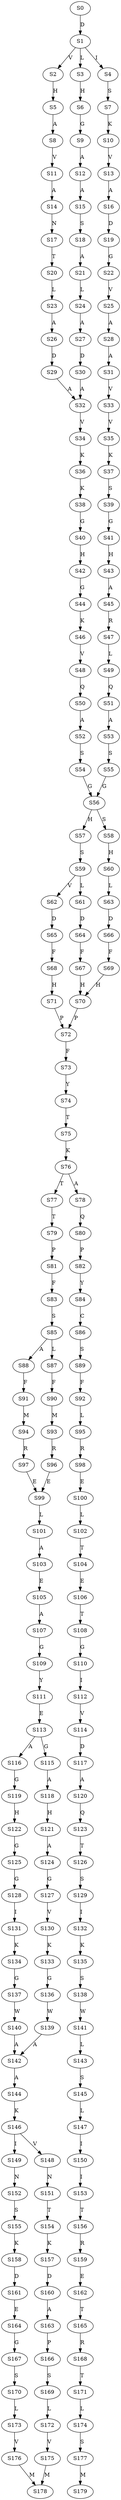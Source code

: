 strict digraph  {
	S0 -> S1 [ label = D ];
	S1 -> S2 [ label = V ];
	S1 -> S3 [ label = L ];
	S1 -> S4 [ label = I ];
	S2 -> S5 [ label = H ];
	S3 -> S6 [ label = H ];
	S4 -> S7 [ label = S ];
	S5 -> S8 [ label = A ];
	S6 -> S9 [ label = G ];
	S7 -> S10 [ label = K ];
	S8 -> S11 [ label = V ];
	S9 -> S12 [ label = A ];
	S10 -> S13 [ label = V ];
	S11 -> S14 [ label = A ];
	S12 -> S15 [ label = A ];
	S13 -> S16 [ label = A ];
	S14 -> S17 [ label = N ];
	S15 -> S18 [ label = S ];
	S16 -> S19 [ label = D ];
	S17 -> S20 [ label = T ];
	S18 -> S21 [ label = A ];
	S19 -> S22 [ label = G ];
	S20 -> S23 [ label = L ];
	S21 -> S24 [ label = L ];
	S22 -> S25 [ label = V ];
	S23 -> S26 [ label = A ];
	S24 -> S27 [ label = A ];
	S25 -> S28 [ label = A ];
	S26 -> S29 [ label = D ];
	S27 -> S30 [ label = D ];
	S28 -> S31 [ label = A ];
	S29 -> S32 [ label = A ];
	S30 -> S32 [ label = A ];
	S31 -> S33 [ label = V ];
	S32 -> S34 [ label = V ];
	S33 -> S35 [ label = V ];
	S34 -> S36 [ label = K ];
	S35 -> S37 [ label = K ];
	S36 -> S38 [ label = K ];
	S37 -> S39 [ label = S ];
	S38 -> S40 [ label = G ];
	S39 -> S41 [ label = G ];
	S40 -> S42 [ label = H ];
	S41 -> S43 [ label = H ];
	S42 -> S44 [ label = G ];
	S43 -> S45 [ label = A ];
	S44 -> S46 [ label = K ];
	S45 -> S47 [ label = R ];
	S46 -> S48 [ label = V ];
	S47 -> S49 [ label = L ];
	S48 -> S50 [ label = Q ];
	S49 -> S51 [ label = Q ];
	S50 -> S52 [ label = A ];
	S51 -> S53 [ label = A ];
	S52 -> S54 [ label = S ];
	S53 -> S55 [ label = S ];
	S54 -> S56 [ label = G ];
	S55 -> S56 [ label = G ];
	S56 -> S57 [ label = H ];
	S56 -> S58 [ label = S ];
	S57 -> S59 [ label = S ];
	S58 -> S60 [ label = H ];
	S59 -> S61 [ label = L ];
	S59 -> S62 [ label = V ];
	S60 -> S63 [ label = L ];
	S61 -> S64 [ label = D ];
	S62 -> S65 [ label = D ];
	S63 -> S66 [ label = D ];
	S64 -> S67 [ label = F ];
	S65 -> S68 [ label = F ];
	S66 -> S69 [ label = F ];
	S67 -> S70 [ label = H ];
	S68 -> S71 [ label = H ];
	S69 -> S70 [ label = H ];
	S70 -> S72 [ label = P ];
	S71 -> S72 [ label = P ];
	S72 -> S73 [ label = F ];
	S73 -> S74 [ label = Y ];
	S74 -> S75 [ label = T ];
	S75 -> S76 [ label = K ];
	S76 -> S77 [ label = T ];
	S76 -> S78 [ label = A ];
	S77 -> S79 [ label = T ];
	S78 -> S80 [ label = Q ];
	S79 -> S81 [ label = P ];
	S80 -> S82 [ label = P ];
	S81 -> S83 [ label = F ];
	S82 -> S84 [ label = Y ];
	S83 -> S85 [ label = S ];
	S84 -> S86 [ label = C ];
	S85 -> S87 [ label = L ];
	S85 -> S88 [ label = A ];
	S86 -> S89 [ label = S ];
	S87 -> S90 [ label = F ];
	S88 -> S91 [ label = F ];
	S89 -> S92 [ label = F ];
	S90 -> S93 [ label = M ];
	S91 -> S94 [ label = M ];
	S92 -> S95 [ label = L ];
	S93 -> S96 [ label = R ];
	S94 -> S97 [ label = R ];
	S95 -> S98 [ label = R ];
	S96 -> S99 [ label = E ];
	S97 -> S99 [ label = E ];
	S98 -> S100 [ label = E ];
	S99 -> S101 [ label = L ];
	S100 -> S102 [ label = L ];
	S101 -> S103 [ label = A ];
	S102 -> S104 [ label = T ];
	S103 -> S105 [ label = E ];
	S104 -> S106 [ label = E ];
	S105 -> S107 [ label = A ];
	S106 -> S108 [ label = T ];
	S107 -> S109 [ label = G ];
	S108 -> S110 [ label = G ];
	S109 -> S111 [ label = Y ];
	S110 -> S112 [ label = I ];
	S111 -> S113 [ label = E ];
	S112 -> S114 [ label = V ];
	S113 -> S115 [ label = G ];
	S113 -> S116 [ label = A ];
	S114 -> S117 [ label = D ];
	S115 -> S118 [ label = A ];
	S116 -> S119 [ label = G ];
	S117 -> S120 [ label = A ];
	S118 -> S121 [ label = H ];
	S119 -> S122 [ label = H ];
	S120 -> S123 [ label = Q ];
	S121 -> S124 [ label = A ];
	S122 -> S125 [ label = G ];
	S123 -> S126 [ label = T ];
	S124 -> S127 [ label = G ];
	S125 -> S128 [ label = G ];
	S126 -> S129 [ label = S ];
	S127 -> S130 [ label = V ];
	S128 -> S131 [ label = I ];
	S129 -> S132 [ label = I ];
	S130 -> S133 [ label = K ];
	S131 -> S134 [ label = K ];
	S132 -> S135 [ label = K ];
	S133 -> S136 [ label = G ];
	S134 -> S137 [ label = G ];
	S135 -> S138 [ label = S ];
	S136 -> S139 [ label = W ];
	S137 -> S140 [ label = W ];
	S138 -> S141 [ label = W ];
	S139 -> S142 [ label = A ];
	S140 -> S142 [ label = A ];
	S141 -> S143 [ label = L ];
	S142 -> S144 [ label = A ];
	S143 -> S145 [ label = S ];
	S144 -> S146 [ label = K ];
	S145 -> S147 [ label = L ];
	S146 -> S148 [ label = V ];
	S146 -> S149 [ label = I ];
	S147 -> S150 [ label = I ];
	S148 -> S151 [ label = N ];
	S149 -> S152 [ label = N ];
	S150 -> S153 [ label = I ];
	S151 -> S154 [ label = T ];
	S152 -> S155 [ label = S ];
	S153 -> S156 [ label = T ];
	S154 -> S157 [ label = K ];
	S155 -> S158 [ label = K ];
	S156 -> S159 [ label = R ];
	S157 -> S160 [ label = D ];
	S158 -> S161 [ label = D ];
	S159 -> S162 [ label = E ];
	S160 -> S163 [ label = A ];
	S161 -> S164 [ label = E ];
	S162 -> S165 [ label = T ];
	S163 -> S166 [ label = P ];
	S164 -> S167 [ label = G ];
	S165 -> S168 [ label = R ];
	S166 -> S169 [ label = S ];
	S167 -> S170 [ label = S ];
	S168 -> S171 [ label = T ];
	S169 -> S172 [ label = L ];
	S170 -> S173 [ label = L ];
	S171 -> S174 [ label = L ];
	S172 -> S175 [ label = V ];
	S173 -> S176 [ label = V ];
	S174 -> S177 [ label = S ];
	S175 -> S178 [ label = M ];
	S176 -> S178 [ label = M ];
	S177 -> S179 [ label = M ];
}
